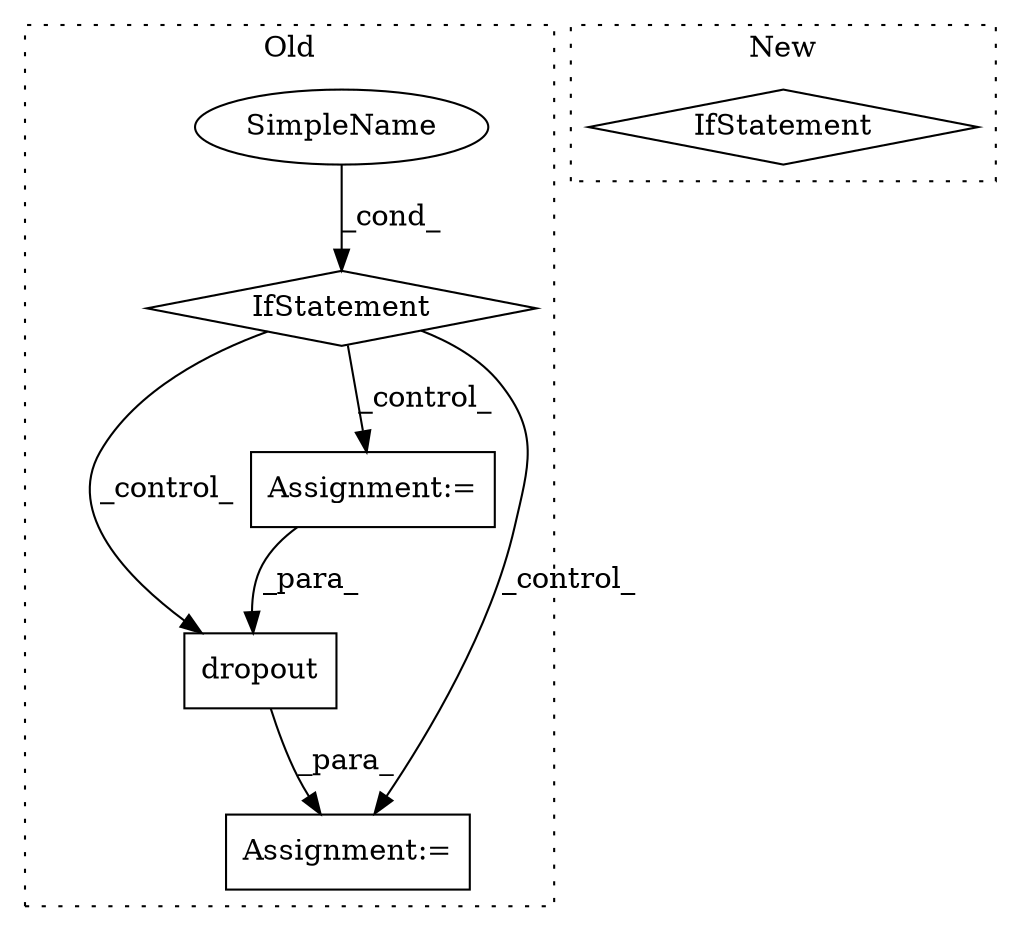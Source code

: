 digraph G {
subgraph cluster0 {
1 [label="dropout" a="32" s="2748,2757" l="8,1" shape="box"];
3 [label="Assignment:=" a="7" s="2742" l="1" shape="box"];
4 [label="Assignment:=" a="7" s="2710" l="1" shape="box"];
5 [label="IfStatement" a="25" s="2664,2695" l="4,2" shape="diamond"];
6 [label="SimpleName" a="42" s="" l="" shape="ellipse"];
label = "Old";
style="dotted";
}
subgraph cluster1 {
2 [label="IfStatement" a="25" s="2661,2688" l="4,2" shape="diamond"];
label = "New";
style="dotted";
}
1 -> 3 [label="_para_"];
4 -> 1 [label="_para_"];
5 -> 1 [label="_control_"];
5 -> 4 [label="_control_"];
5 -> 3 [label="_control_"];
6 -> 5 [label="_cond_"];
}